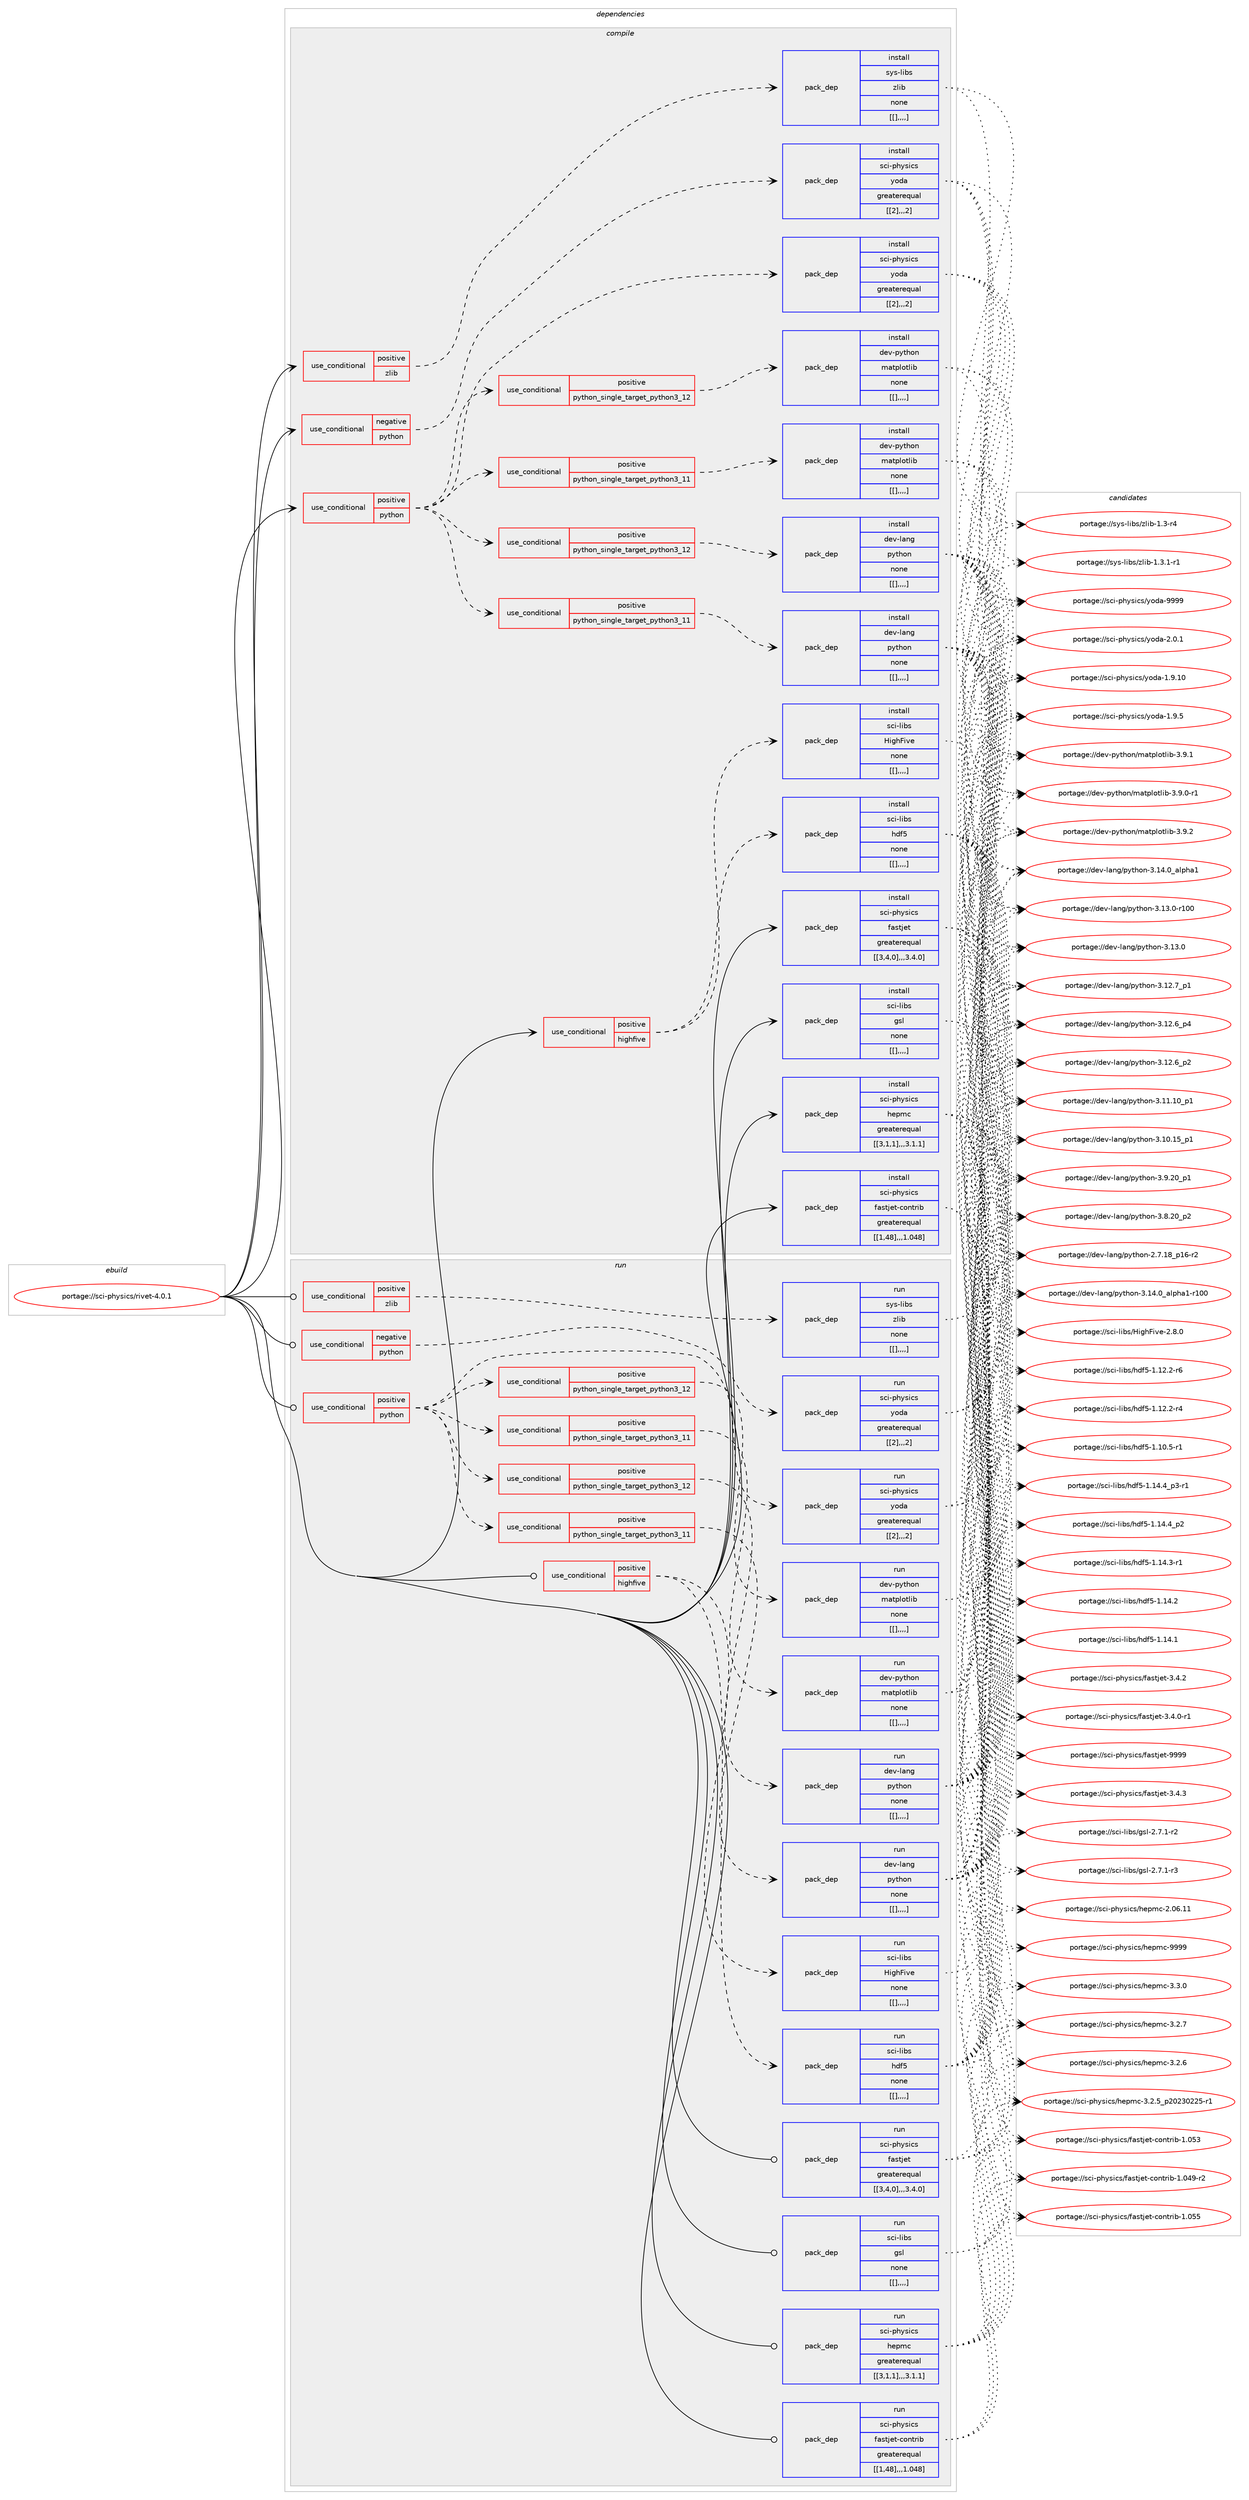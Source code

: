 digraph prolog {

# *************
# Graph options
# *************

newrank=true;
concentrate=true;
compound=true;
graph [rankdir=LR,fontname=Helvetica,fontsize=10,ranksep=1.5];#, ranksep=2.5, nodesep=0.2];
edge  [arrowhead=vee];
node  [fontname=Helvetica,fontsize=10];

# **********
# The ebuild
# **********

subgraph cluster_leftcol {
color=gray;
label=<<i>ebuild</i>>;
id [label="portage://sci-physics/rivet-4.0.1", color=red, width=4, href="../sci-physics/rivet-4.0.1.svg"];
}

# ****************
# The dependencies
# ****************

subgraph cluster_midcol {
color=gray;
label=<<i>dependencies</i>>;
subgraph cluster_compile {
fillcolor="#eeeeee";
style=filled;
label=<<i>compile</i>>;
subgraph cond115539 {
dependency433958 [label=<<TABLE BORDER="0" CELLBORDER="1" CELLSPACING="0" CELLPADDING="4"><TR><TD ROWSPAN="3" CELLPADDING="10">use_conditional</TD></TR><TR><TD>negative</TD></TR><TR><TD>python</TD></TR></TABLE>>, shape=none, color=red];
subgraph pack315248 {
dependency433977 [label=<<TABLE BORDER="0" CELLBORDER="1" CELLSPACING="0" CELLPADDING="4" WIDTH="220"><TR><TD ROWSPAN="6" CELLPADDING="30">pack_dep</TD></TR><TR><TD WIDTH="110">install</TD></TR><TR><TD>sci-physics</TD></TR><TR><TD>yoda</TD></TR><TR><TD>greaterequal</TD></TR><TR><TD>[[2],,,2]</TD></TR></TABLE>>, shape=none, color=blue];
}
dependency433958:e -> dependency433977:w [weight=20,style="dashed",arrowhead="vee"];
}
id:e -> dependency433958:w [weight=20,style="solid",arrowhead="vee"];
subgraph cond115555 {
dependency433999 [label=<<TABLE BORDER="0" CELLBORDER="1" CELLSPACING="0" CELLPADDING="4"><TR><TD ROWSPAN="3" CELLPADDING="10">use_conditional</TD></TR><TR><TD>positive</TD></TR><TR><TD>highfive</TD></TR></TABLE>>, shape=none, color=red];
subgraph pack315314 {
dependency434091 [label=<<TABLE BORDER="0" CELLBORDER="1" CELLSPACING="0" CELLPADDING="4" WIDTH="220"><TR><TD ROWSPAN="6" CELLPADDING="30">pack_dep</TD></TR><TR><TD WIDTH="110">install</TD></TR><TR><TD>sci-libs</TD></TR><TR><TD>HighFive</TD></TR><TR><TD>none</TD></TR><TR><TD>[[],,,,]</TD></TR></TABLE>>, shape=none, color=blue];
}
dependency433999:e -> dependency434091:w [weight=20,style="dashed",arrowhead="vee"];
subgraph pack315335 {
dependency434107 [label=<<TABLE BORDER="0" CELLBORDER="1" CELLSPACING="0" CELLPADDING="4" WIDTH="220"><TR><TD ROWSPAN="6" CELLPADDING="30">pack_dep</TD></TR><TR><TD WIDTH="110">install</TD></TR><TR><TD>sci-libs</TD></TR><TR><TD>hdf5</TD></TR><TR><TD>none</TD></TR><TR><TD>[[],,,,]</TD></TR></TABLE>>, shape=none, color=blue];
}
dependency433999:e -> dependency434107:w [weight=20,style="dashed",arrowhead="vee"];
}
id:e -> dependency433999:w [weight=20,style="solid",arrowhead="vee"];
subgraph cond115603 {
dependency434143 [label=<<TABLE BORDER="0" CELLBORDER="1" CELLSPACING="0" CELLPADDING="4"><TR><TD ROWSPAN="3" CELLPADDING="10">use_conditional</TD></TR><TR><TD>positive</TD></TR><TR><TD>python</TD></TR></TABLE>>, shape=none, color=red];
subgraph cond115625 {
dependency434196 [label=<<TABLE BORDER="0" CELLBORDER="1" CELLSPACING="0" CELLPADDING="4"><TR><TD ROWSPAN="3" CELLPADDING="10">use_conditional</TD></TR><TR><TD>positive</TD></TR><TR><TD>python_single_target_python3_11</TD></TR></TABLE>>, shape=none, color=red];
subgraph pack315403 {
dependency434256 [label=<<TABLE BORDER="0" CELLBORDER="1" CELLSPACING="0" CELLPADDING="4" WIDTH="220"><TR><TD ROWSPAN="6" CELLPADDING="30">pack_dep</TD></TR><TR><TD WIDTH="110">install</TD></TR><TR><TD>dev-lang</TD></TR><TR><TD>python</TD></TR><TR><TD>none</TD></TR><TR><TD>[[],,,,]</TD></TR></TABLE>>, shape=none, color=blue];
}
dependency434196:e -> dependency434256:w [weight=20,style="dashed",arrowhead="vee"];
}
dependency434143:e -> dependency434196:w [weight=20,style="dashed",arrowhead="vee"];
subgraph cond115663 {
dependency434283 [label=<<TABLE BORDER="0" CELLBORDER="1" CELLSPACING="0" CELLPADDING="4"><TR><TD ROWSPAN="3" CELLPADDING="10">use_conditional</TD></TR><TR><TD>positive</TD></TR><TR><TD>python_single_target_python3_12</TD></TR></TABLE>>, shape=none, color=red];
subgraph pack315462 {
dependency434331 [label=<<TABLE BORDER="0" CELLBORDER="1" CELLSPACING="0" CELLPADDING="4" WIDTH="220"><TR><TD ROWSPAN="6" CELLPADDING="30">pack_dep</TD></TR><TR><TD WIDTH="110">install</TD></TR><TR><TD>dev-lang</TD></TR><TR><TD>python</TD></TR><TR><TD>none</TD></TR><TR><TD>[[],,,,]</TD></TR></TABLE>>, shape=none, color=blue];
}
dependency434283:e -> dependency434331:w [weight=20,style="dashed",arrowhead="vee"];
}
dependency434143:e -> dependency434283:w [weight=20,style="dashed",arrowhead="vee"];
subgraph cond115700 {
dependency434388 [label=<<TABLE BORDER="0" CELLBORDER="1" CELLSPACING="0" CELLPADDING="4"><TR><TD ROWSPAN="3" CELLPADDING="10">use_conditional</TD></TR><TR><TD>positive</TD></TR><TR><TD>python_single_target_python3_11</TD></TR></TABLE>>, shape=none, color=red];
subgraph pack315519 {
dependency434389 [label=<<TABLE BORDER="0" CELLBORDER="1" CELLSPACING="0" CELLPADDING="4" WIDTH="220"><TR><TD ROWSPAN="6" CELLPADDING="30">pack_dep</TD></TR><TR><TD WIDTH="110">install</TD></TR><TR><TD>dev-python</TD></TR><TR><TD>matplotlib</TD></TR><TR><TD>none</TD></TR><TR><TD>[[],,,,]</TD></TR></TABLE>>, shape=none, color=blue];
}
dependency434388:e -> dependency434389:w [weight=20,style="dashed",arrowhead="vee"];
}
dependency434143:e -> dependency434388:w [weight=20,style="dashed",arrowhead="vee"];
subgraph cond115741 {
dependency434485 [label=<<TABLE BORDER="0" CELLBORDER="1" CELLSPACING="0" CELLPADDING="4"><TR><TD ROWSPAN="3" CELLPADDING="10">use_conditional</TD></TR><TR><TD>positive</TD></TR><TR><TD>python_single_target_python3_12</TD></TR></TABLE>>, shape=none, color=red];
subgraph pack315575 {
dependency434528 [label=<<TABLE BORDER="0" CELLBORDER="1" CELLSPACING="0" CELLPADDING="4" WIDTH="220"><TR><TD ROWSPAN="6" CELLPADDING="30">pack_dep</TD></TR><TR><TD WIDTH="110">install</TD></TR><TR><TD>dev-python</TD></TR><TR><TD>matplotlib</TD></TR><TR><TD>none</TD></TR><TR><TD>[[],,,,]</TD></TR></TABLE>>, shape=none, color=blue];
}
dependency434485:e -> dependency434528:w [weight=20,style="dashed",arrowhead="vee"];
}
dependency434143:e -> dependency434485:w [weight=20,style="dashed",arrowhead="vee"];
subgraph pack315603 {
dependency434553 [label=<<TABLE BORDER="0" CELLBORDER="1" CELLSPACING="0" CELLPADDING="4" WIDTH="220"><TR><TD ROWSPAN="6" CELLPADDING="30">pack_dep</TD></TR><TR><TD WIDTH="110">install</TD></TR><TR><TD>sci-physics</TD></TR><TR><TD>yoda</TD></TR><TR><TD>greaterequal</TD></TR><TR><TD>[[2],,,2]</TD></TR></TABLE>>, shape=none, color=blue];
}
dependency434143:e -> dependency434553:w [weight=20,style="dashed",arrowhead="vee"];
}
id:e -> dependency434143:w [weight=20,style="solid",arrowhead="vee"];
subgraph cond115783 {
dependency434636 [label=<<TABLE BORDER="0" CELLBORDER="1" CELLSPACING="0" CELLPADDING="4"><TR><TD ROWSPAN="3" CELLPADDING="10">use_conditional</TD></TR><TR><TD>positive</TD></TR><TR><TD>zlib</TD></TR></TABLE>>, shape=none, color=red];
subgraph pack315668 {
dependency434662 [label=<<TABLE BORDER="0" CELLBORDER="1" CELLSPACING="0" CELLPADDING="4" WIDTH="220"><TR><TD ROWSPAN="6" CELLPADDING="30">pack_dep</TD></TR><TR><TD WIDTH="110">install</TD></TR><TR><TD>sys-libs</TD></TR><TR><TD>zlib</TD></TR><TR><TD>none</TD></TR><TR><TD>[[],,,,]</TD></TR></TABLE>>, shape=none, color=blue];
}
dependency434636:e -> dependency434662:w [weight=20,style="dashed",arrowhead="vee"];
}
id:e -> dependency434636:w [weight=20,style="solid",arrowhead="vee"];
subgraph pack315699 {
dependency434813 [label=<<TABLE BORDER="0" CELLBORDER="1" CELLSPACING="0" CELLPADDING="4" WIDTH="220"><TR><TD ROWSPAN="6" CELLPADDING="30">pack_dep</TD></TR><TR><TD WIDTH="110">install</TD></TR><TR><TD>sci-libs</TD></TR><TR><TD>gsl</TD></TR><TR><TD>none</TD></TR><TR><TD>[[],,,,]</TD></TR></TABLE>>, shape=none, color=blue];
}
id:e -> dependency434813:w [weight=20,style="solid",arrowhead="vee"];
subgraph pack315780 {
dependency434839 [label=<<TABLE BORDER="0" CELLBORDER="1" CELLSPACING="0" CELLPADDING="4" WIDTH="220"><TR><TD ROWSPAN="6" CELLPADDING="30">pack_dep</TD></TR><TR><TD WIDTH="110">install</TD></TR><TR><TD>sci-physics</TD></TR><TR><TD>fastjet</TD></TR><TR><TD>greaterequal</TD></TR><TR><TD>[[3,4,0],,,3.4.0]</TD></TR></TABLE>>, shape=none, color=blue];
}
id:e -> dependency434839:w [weight=20,style="solid",arrowhead="vee"];
subgraph pack315798 {
dependency434910 [label=<<TABLE BORDER="0" CELLBORDER="1" CELLSPACING="0" CELLPADDING="4" WIDTH="220"><TR><TD ROWSPAN="6" CELLPADDING="30">pack_dep</TD></TR><TR><TD WIDTH="110">install</TD></TR><TR><TD>sci-physics</TD></TR><TR><TD>fastjet-contrib</TD></TR><TR><TD>greaterequal</TD></TR><TR><TD>[[1,48],,,1.048]</TD></TR></TABLE>>, shape=none, color=blue];
}
id:e -> dependency434910:w [weight=20,style="solid",arrowhead="vee"];
subgraph pack315838 {
dependency434915 [label=<<TABLE BORDER="0" CELLBORDER="1" CELLSPACING="0" CELLPADDING="4" WIDTH="220"><TR><TD ROWSPAN="6" CELLPADDING="30">pack_dep</TD></TR><TR><TD WIDTH="110">install</TD></TR><TR><TD>sci-physics</TD></TR><TR><TD>hepmc</TD></TR><TR><TD>greaterequal</TD></TR><TR><TD>[[3,1,1],,,3.1.1]</TD></TR></TABLE>>, shape=none, color=blue];
}
id:e -> dependency434915:w [weight=20,style="solid",arrowhead="vee"];
}
subgraph cluster_compileandrun {
fillcolor="#eeeeee";
style=filled;
label=<<i>compile and run</i>>;
}
subgraph cluster_run {
fillcolor="#eeeeee";
style=filled;
label=<<i>run</i>>;
subgraph cond115920 {
dependency434921 [label=<<TABLE BORDER="0" CELLBORDER="1" CELLSPACING="0" CELLPADDING="4"><TR><TD ROWSPAN="3" CELLPADDING="10">use_conditional</TD></TR><TR><TD>negative</TD></TR><TR><TD>python</TD></TR></TABLE>>, shape=none, color=red];
subgraph pack315843 {
dependency434949 [label=<<TABLE BORDER="0" CELLBORDER="1" CELLSPACING="0" CELLPADDING="4" WIDTH="220"><TR><TD ROWSPAN="6" CELLPADDING="30">pack_dep</TD></TR><TR><TD WIDTH="110">run</TD></TR><TR><TD>sci-physics</TD></TR><TR><TD>yoda</TD></TR><TR><TD>greaterequal</TD></TR><TR><TD>[[2],,,2]</TD></TR></TABLE>>, shape=none, color=blue];
}
dependency434921:e -> dependency434949:w [weight=20,style="dashed",arrowhead="vee"];
}
id:e -> dependency434921:w [weight=20,style="solid",arrowhead="odot"];
subgraph cond115959 {
dependency435061 [label=<<TABLE BORDER="0" CELLBORDER="1" CELLSPACING="0" CELLPADDING="4"><TR><TD ROWSPAN="3" CELLPADDING="10">use_conditional</TD></TR><TR><TD>positive</TD></TR><TR><TD>highfive</TD></TR></TABLE>>, shape=none, color=red];
subgraph pack315945 {
dependency435108 [label=<<TABLE BORDER="0" CELLBORDER="1" CELLSPACING="0" CELLPADDING="4" WIDTH="220"><TR><TD ROWSPAN="6" CELLPADDING="30">pack_dep</TD></TR><TR><TD WIDTH="110">run</TD></TR><TR><TD>sci-libs</TD></TR><TR><TD>HighFive</TD></TR><TR><TD>none</TD></TR><TR><TD>[[],,,,]</TD></TR></TABLE>>, shape=none, color=blue];
}
dependency435061:e -> dependency435108:w [weight=20,style="dashed",arrowhead="vee"];
subgraph pack315975 {
dependency435161 [label=<<TABLE BORDER="0" CELLBORDER="1" CELLSPACING="0" CELLPADDING="4" WIDTH="220"><TR><TD ROWSPAN="6" CELLPADDING="30">pack_dep</TD></TR><TR><TD WIDTH="110">run</TD></TR><TR><TD>sci-libs</TD></TR><TR><TD>hdf5</TD></TR><TR><TD>none</TD></TR><TR><TD>[[],,,,]</TD></TR></TABLE>>, shape=none, color=blue];
}
dependency435061:e -> dependency435161:w [weight=20,style="dashed",arrowhead="vee"];
}
id:e -> dependency435061:w [weight=20,style="solid",arrowhead="odot"];
subgraph cond116019 {
dependency435235 [label=<<TABLE BORDER="0" CELLBORDER="1" CELLSPACING="0" CELLPADDING="4"><TR><TD ROWSPAN="3" CELLPADDING="10">use_conditional</TD></TR><TR><TD>positive</TD></TR><TR><TD>python</TD></TR></TABLE>>, shape=none, color=red];
subgraph cond116042 {
dependency435283 [label=<<TABLE BORDER="0" CELLBORDER="1" CELLSPACING="0" CELLPADDING="4"><TR><TD ROWSPAN="3" CELLPADDING="10">use_conditional</TD></TR><TR><TD>positive</TD></TR><TR><TD>python_single_target_python3_11</TD></TR></TABLE>>, shape=none, color=red];
subgraph pack316069 {
dependency435284 [label=<<TABLE BORDER="0" CELLBORDER="1" CELLSPACING="0" CELLPADDING="4" WIDTH="220"><TR><TD ROWSPAN="6" CELLPADDING="30">pack_dep</TD></TR><TR><TD WIDTH="110">run</TD></TR><TR><TD>dev-lang</TD></TR><TR><TD>python</TD></TR><TR><TD>none</TD></TR><TR><TD>[[],,,,]</TD></TR></TABLE>>, shape=none, color=blue];
}
dependency435283:e -> dependency435284:w [weight=20,style="dashed",arrowhead="vee"];
}
dependency435235:e -> dependency435283:w [weight=20,style="dashed",arrowhead="vee"];
subgraph cond116067 {
dependency435337 [label=<<TABLE BORDER="0" CELLBORDER="1" CELLSPACING="0" CELLPADDING="4"><TR><TD ROWSPAN="3" CELLPADDING="10">use_conditional</TD></TR><TR><TD>positive</TD></TR><TR><TD>python_single_target_python3_12</TD></TR></TABLE>>, shape=none, color=red];
subgraph pack316104 {
dependency435340 [label=<<TABLE BORDER="0" CELLBORDER="1" CELLSPACING="0" CELLPADDING="4" WIDTH="220"><TR><TD ROWSPAN="6" CELLPADDING="30">pack_dep</TD></TR><TR><TD WIDTH="110">run</TD></TR><TR><TD>dev-lang</TD></TR><TR><TD>python</TD></TR><TR><TD>none</TD></TR><TR><TD>[[],,,,]</TD></TR></TABLE>>, shape=none, color=blue];
}
dependency435337:e -> dependency435340:w [weight=20,style="dashed",arrowhead="vee"];
}
dependency435235:e -> dependency435337:w [weight=20,style="dashed",arrowhead="vee"];
subgraph cond116082 {
dependency435350 [label=<<TABLE BORDER="0" CELLBORDER="1" CELLSPACING="0" CELLPADDING="4"><TR><TD ROWSPAN="3" CELLPADDING="10">use_conditional</TD></TR><TR><TD>positive</TD></TR><TR><TD>python_single_target_python3_11</TD></TR></TABLE>>, shape=none, color=red];
subgraph pack316109 {
dependency435353 [label=<<TABLE BORDER="0" CELLBORDER="1" CELLSPACING="0" CELLPADDING="4" WIDTH="220"><TR><TD ROWSPAN="6" CELLPADDING="30">pack_dep</TD></TR><TR><TD WIDTH="110">run</TD></TR><TR><TD>dev-python</TD></TR><TR><TD>matplotlib</TD></TR><TR><TD>none</TD></TR><TR><TD>[[],,,,]</TD></TR></TABLE>>, shape=none, color=blue];
}
dependency435350:e -> dependency435353:w [weight=20,style="dashed",arrowhead="vee"];
}
dependency435235:e -> dependency435350:w [weight=20,style="dashed",arrowhead="vee"];
subgraph cond116101 {
dependency435426 [label=<<TABLE BORDER="0" CELLBORDER="1" CELLSPACING="0" CELLPADDING="4"><TR><TD ROWSPAN="3" CELLPADDING="10">use_conditional</TD></TR><TR><TD>positive</TD></TR><TR><TD>python_single_target_python3_12</TD></TR></TABLE>>, shape=none, color=red];
subgraph pack316159 {
dependency435428 [label=<<TABLE BORDER="0" CELLBORDER="1" CELLSPACING="0" CELLPADDING="4" WIDTH="220"><TR><TD ROWSPAN="6" CELLPADDING="30">pack_dep</TD></TR><TR><TD WIDTH="110">run</TD></TR><TR><TD>dev-python</TD></TR><TR><TD>matplotlib</TD></TR><TR><TD>none</TD></TR><TR><TD>[[],,,,]</TD></TR></TABLE>>, shape=none, color=blue];
}
dependency435426:e -> dependency435428:w [weight=20,style="dashed",arrowhead="vee"];
}
dependency435235:e -> dependency435426:w [weight=20,style="dashed",arrowhead="vee"];
subgraph pack316178 {
dependency435474 [label=<<TABLE BORDER="0" CELLBORDER="1" CELLSPACING="0" CELLPADDING="4" WIDTH="220"><TR><TD ROWSPAN="6" CELLPADDING="30">pack_dep</TD></TR><TR><TD WIDTH="110">run</TD></TR><TR><TD>sci-physics</TD></TR><TR><TD>yoda</TD></TR><TR><TD>greaterequal</TD></TR><TR><TD>[[2],,,2]</TD></TR></TABLE>>, shape=none, color=blue];
}
dependency435235:e -> dependency435474:w [weight=20,style="dashed",arrowhead="vee"];
}
id:e -> dependency435235:w [weight=20,style="solid",arrowhead="odot"];
subgraph cond116133 {
dependency435560 [label=<<TABLE BORDER="0" CELLBORDER="1" CELLSPACING="0" CELLPADDING="4"><TR><TD ROWSPAN="3" CELLPADDING="10">use_conditional</TD></TR><TR><TD>positive</TD></TR><TR><TD>zlib</TD></TR></TABLE>>, shape=none, color=red];
subgraph pack316257 {
dependency435603 [label=<<TABLE BORDER="0" CELLBORDER="1" CELLSPACING="0" CELLPADDING="4" WIDTH="220"><TR><TD ROWSPAN="6" CELLPADDING="30">pack_dep</TD></TR><TR><TD WIDTH="110">run</TD></TR><TR><TD>sys-libs</TD></TR><TR><TD>zlib</TD></TR><TR><TD>none</TD></TR><TR><TD>[[],,,,]</TD></TR></TABLE>>, shape=none, color=blue];
}
dependency435560:e -> dependency435603:w [weight=20,style="dashed",arrowhead="vee"];
}
id:e -> dependency435560:w [weight=20,style="solid",arrowhead="odot"];
subgraph pack316276 {
dependency435630 [label=<<TABLE BORDER="0" CELLBORDER="1" CELLSPACING="0" CELLPADDING="4" WIDTH="220"><TR><TD ROWSPAN="6" CELLPADDING="30">pack_dep</TD></TR><TR><TD WIDTH="110">run</TD></TR><TR><TD>sci-libs</TD></TR><TR><TD>gsl</TD></TR><TR><TD>none</TD></TR><TR><TD>[[],,,,]</TD></TR></TABLE>>, shape=none, color=blue];
}
id:e -> dependency435630:w [weight=20,style="solid",arrowhead="odot"];
subgraph pack316307 {
dependency435662 [label=<<TABLE BORDER="0" CELLBORDER="1" CELLSPACING="0" CELLPADDING="4" WIDTH="220"><TR><TD ROWSPAN="6" CELLPADDING="30">pack_dep</TD></TR><TR><TD WIDTH="110">run</TD></TR><TR><TD>sci-physics</TD></TR><TR><TD>fastjet</TD></TR><TR><TD>greaterequal</TD></TR><TR><TD>[[3,4,0],,,3.4.0]</TD></TR></TABLE>>, shape=none, color=blue];
}
id:e -> dependency435662:w [weight=20,style="solid",arrowhead="odot"];
subgraph pack316325 {
dependency435684 [label=<<TABLE BORDER="0" CELLBORDER="1" CELLSPACING="0" CELLPADDING="4" WIDTH="220"><TR><TD ROWSPAN="6" CELLPADDING="30">pack_dep</TD></TR><TR><TD WIDTH="110">run</TD></TR><TR><TD>sci-physics</TD></TR><TR><TD>fastjet-contrib</TD></TR><TR><TD>greaterequal</TD></TR><TR><TD>[[1,48],,,1.048]</TD></TR></TABLE>>, shape=none, color=blue];
}
id:e -> dependency435684:w [weight=20,style="solid",arrowhead="odot"];
subgraph pack316329 {
dependency435724 [label=<<TABLE BORDER="0" CELLBORDER="1" CELLSPACING="0" CELLPADDING="4" WIDTH="220"><TR><TD ROWSPAN="6" CELLPADDING="30">pack_dep</TD></TR><TR><TD WIDTH="110">run</TD></TR><TR><TD>sci-physics</TD></TR><TR><TD>hepmc</TD></TR><TR><TD>greaterequal</TD></TR><TR><TD>[[3,1,1],,,3.1.1]</TD></TR></TABLE>>, shape=none, color=blue];
}
id:e -> dependency435724:w [weight=20,style="solid",arrowhead="odot"];
}
}

# **************
# The candidates
# **************

subgraph cluster_choices {
rank=same;
color=gray;
label=<<i>candidates</i>>;

subgraph choice315144 {
color=black;
nodesep=1;
choice11599105451121041211151059911547121111100974557575757 [label="portage://sci-physics/yoda-9999", color=red, width=4,href="../sci-physics/yoda-9999.svg"];
choice1159910545112104121115105991154712111110097455046484649 [label="portage://sci-physics/yoda-2.0.1", color=red, width=4,href="../sci-physics/yoda-2.0.1.svg"];
choice115991054511210412111510599115471211111009745494657464948 [label="portage://sci-physics/yoda-1.9.10", color=red, width=4,href="../sci-physics/yoda-1.9.10.svg"];
choice1159910545112104121115105991154712111110097454946574653 [label="portage://sci-physics/yoda-1.9.5", color=red, width=4,href="../sci-physics/yoda-1.9.5.svg"];
dependency433977:e -> choice11599105451121041211151059911547121111100974557575757:w [style=dotted,weight="100"];
dependency433977:e -> choice1159910545112104121115105991154712111110097455046484649:w [style=dotted,weight="100"];
dependency433977:e -> choice115991054511210412111510599115471211111009745494657464948:w [style=dotted,weight="100"];
dependency433977:e -> choice1159910545112104121115105991154712111110097454946574653:w [style=dotted,weight="100"];
}
subgraph choice315147 {
color=black;
nodesep=1;
choice115991054510810598115477210510310470105118101455046564648 [label="portage://sci-libs/HighFive-2.8.0", color=red, width=4,href="../sci-libs/HighFive-2.8.0.svg"];
dependency434091:e -> choice115991054510810598115477210510310470105118101455046564648:w [style=dotted,weight="100"];
}
subgraph choice315182 {
color=black;
nodesep=1;
choice11599105451081059811547104100102534549464952465295112514511449 [label="portage://sci-libs/hdf5-1.14.4_p3-r1", color=red, width=4,href="../sci-libs/hdf5-1.14.4_p3-r1.svg"];
choice1159910545108105981154710410010253454946495246529511250 [label="portage://sci-libs/hdf5-1.14.4_p2", color=red, width=4,href="../sci-libs/hdf5-1.14.4_p2.svg"];
choice1159910545108105981154710410010253454946495246514511449 [label="portage://sci-libs/hdf5-1.14.3-r1", color=red, width=4,href="../sci-libs/hdf5-1.14.3-r1.svg"];
choice115991054510810598115471041001025345494649524650 [label="portage://sci-libs/hdf5-1.14.2", color=red, width=4,href="../sci-libs/hdf5-1.14.2.svg"];
choice115991054510810598115471041001025345494649524649 [label="portage://sci-libs/hdf5-1.14.1", color=red, width=4,href="../sci-libs/hdf5-1.14.1.svg"];
choice1159910545108105981154710410010253454946495046504511454 [label="portage://sci-libs/hdf5-1.12.2-r6", color=red, width=4,href="../sci-libs/hdf5-1.12.2-r6.svg"];
choice1159910545108105981154710410010253454946495046504511452 [label="portage://sci-libs/hdf5-1.12.2-r4", color=red, width=4,href="../sci-libs/hdf5-1.12.2-r4.svg"];
choice1159910545108105981154710410010253454946494846534511449 [label="portage://sci-libs/hdf5-1.10.5-r1", color=red, width=4,href="../sci-libs/hdf5-1.10.5-r1.svg"];
dependency434107:e -> choice11599105451081059811547104100102534549464952465295112514511449:w [style=dotted,weight="100"];
dependency434107:e -> choice1159910545108105981154710410010253454946495246529511250:w [style=dotted,weight="100"];
dependency434107:e -> choice1159910545108105981154710410010253454946495246514511449:w [style=dotted,weight="100"];
dependency434107:e -> choice115991054510810598115471041001025345494649524650:w [style=dotted,weight="100"];
dependency434107:e -> choice115991054510810598115471041001025345494649524649:w [style=dotted,weight="100"];
dependency434107:e -> choice1159910545108105981154710410010253454946495046504511454:w [style=dotted,weight="100"];
dependency434107:e -> choice1159910545108105981154710410010253454946495046504511452:w [style=dotted,weight="100"];
dependency434107:e -> choice1159910545108105981154710410010253454946494846534511449:w [style=dotted,weight="100"];
}
subgraph choice315197 {
color=black;
nodesep=1;
choice100101118451089711010347112121116104111110455146495246489597108112104974945114494848 [label="portage://dev-lang/python-3.14.0_alpha1-r100", color=red, width=4,href="../dev-lang/python-3.14.0_alpha1-r100.svg"];
choice1001011184510897110103471121211161041111104551464952464895971081121049749 [label="portage://dev-lang/python-3.14.0_alpha1", color=red, width=4,href="../dev-lang/python-3.14.0_alpha1.svg"];
choice1001011184510897110103471121211161041111104551464951464845114494848 [label="portage://dev-lang/python-3.13.0-r100", color=red, width=4,href="../dev-lang/python-3.13.0-r100.svg"];
choice10010111845108971101034711212111610411111045514649514648 [label="portage://dev-lang/python-3.13.0", color=red, width=4,href="../dev-lang/python-3.13.0.svg"];
choice100101118451089711010347112121116104111110455146495046559511249 [label="portage://dev-lang/python-3.12.7_p1", color=red, width=4,href="../dev-lang/python-3.12.7_p1.svg"];
choice100101118451089711010347112121116104111110455146495046549511252 [label="portage://dev-lang/python-3.12.6_p4", color=red, width=4,href="../dev-lang/python-3.12.6_p4.svg"];
choice100101118451089711010347112121116104111110455146495046549511250 [label="portage://dev-lang/python-3.12.6_p2", color=red, width=4,href="../dev-lang/python-3.12.6_p2.svg"];
choice10010111845108971101034711212111610411111045514649494649489511249 [label="portage://dev-lang/python-3.11.10_p1", color=red, width=4,href="../dev-lang/python-3.11.10_p1.svg"];
choice10010111845108971101034711212111610411111045514649484649539511249 [label="portage://dev-lang/python-3.10.15_p1", color=red, width=4,href="../dev-lang/python-3.10.15_p1.svg"];
choice100101118451089711010347112121116104111110455146574650489511249 [label="portage://dev-lang/python-3.9.20_p1", color=red, width=4,href="../dev-lang/python-3.9.20_p1.svg"];
choice100101118451089711010347112121116104111110455146564650489511250 [label="portage://dev-lang/python-3.8.20_p2", color=red, width=4,href="../dev-lang/python-3.8.20_p2.svg"];
choice100101118451089711010347112121116104111110455046554649569511249544511450 [label="portage://dev-lang/python-2.7.18_p16-r2", color=red, width=4,href="../dev-lang/python-2.7.18_p16-r2.svg"];
dependency434256:e -> choice100101118451089711010347112121116104111110455146495246489597108112104974945114494848:w [style=dotted,weight="100"];
dependency434256:e -> choice1001011184510897110103471121211161041111104551464952464895971081121049749:w [style=dotted,weight="100"];
dependency434256:e -> choice1001011184510897110103471121211161041111104551464951464845114494848:w [style=dotted,weight="100"];
dependency434256:e -> choice10010111845108971101034711212111610411111045514649514648:w [style=dotted,weight="100"];
dependency434256:e -> choice100101118451089711010347112121116104111110455146495046559511249:w [style=dotted,weight="100"];
dependency434256:e -> choice100101118451089711010347112121116104111110455146495046549511252:w [style=dotted,weight="100"];
dependency434256:e -> choice100101118451089711010347112121116104111110455146495046549511250:w [style=dotted,weight="100"];
dependency434256:e -> choice10010111845108971101034711212111610411111045514649494649489511249:w [style=dotted,weight="100"];
dependency434256:e -> choice10010111845108971101034711212111610411111045514649484649539511249:w [style=dotted,weight="100"];
dependency434256:e -> choice100101118451089711010347112121116104111110455146574650489511249:w [style=dotted,weight="100"];
dependency434256:e -> choice100101118451089711010347112121116104111110455146564650489511250:w [style=dotted,weight="100"];
dependency434256:e -> choice100101118451089711010347112121116104111110455046554649569511249544511450:w [style=dotted,weight="100"];
}
subgraph choice315216 {
color=black;
nodesep=1;
choice100101118451089711010347112121116104111110455146495246489597108112104974945114494848 [label="portage://dev-lang/python-3.14.0_alpha1-r100", color=red, width=4,href="../dev-lang/python-3.14.0_alpha1-r100.svg"];
choice1001011184510897110103471121211161041111104551464952464895971081121049749 [label="portage://dev-lang/python-3.14.0_alpha1", color=red, width=4,href="../dev-lang/python-3.14.0_alpha1.svg"];
choice1001011184510897110103471121211161041111104551464951464845114494848 [label="portage://dev-lang/python-3.13.0-r100", color=red, width=4,href="../dev-lang/python-3.13.0-r100.svg"];
choice10010111845108971101034711212111610411111045514649514648 [label="portage://dev-lang/python-3.13.0", color=red, width=4,href="../dev-lang/python-3.13.0.svg"];
choice100101118451089711010347112121116104111110455146495046559511249 [label="portage://dev-lang/python-3.12.7_p1", color=red, width=4,href="../dev-lang/python-3.12.7_p1.svg"];
choice100101118451089711010347112121116104111110455146495046549511252 [label="portage://dev-lang/python-3.12.6_p4", color=red, width=4,href="../dev-lang/python-3.12.6_p4.svg"];
choice100101118451089711010347112121116104111110455146495046549511250 [label="portage://dev-lang/python-3.12.6_p2", color=red, width=4,href="../dev-lang/python-3.12.6_p2.svg"];
choice10010111845108971101034711212111610411111045514649494649489511249 [label="portage://dev-lang/python-3.11.10_p1", color=red, width=4,href="../dev-lang/python-3.11.10_p1.svg"];
choice10010111845108971101034711212111610411111045514649484649539511249 [label="portage://dev-lang/python-3.10.15_p1", color=red, width=4,href="../dev-lang/python-3.10.15_p1.svg"];
choice100101118451089711010347112121116104111110455146574650489511249 [label="portage://dev-lang/python-3.9.20_p1", color=red, width=4,href="../dev-lang/python-3.9.20_p1.svg"];
choice100101118451089711010347112121116104111110455146564650489511250 [label="portage://dev-lang/python-3.8.20_p2", color=red, width=4,href="../dev-lang/python-3.8.20_p2.svg"];
choice100101118451089711010347112121116104111110455046554649569511249544511450 [label="portage://dev-lang/python-2.7.18_p16-r2", color=red, width=4,href="../dev-lang/python-2.7.18_p16-r2.svg"];
dependency434331:e -> choice100101118451089711010347112121116104111110455146495246489597108112104974945114494848:w [style=dotted,weight="100"];
dependency434331:e -> choice1001011184510897110103471121211161041111104551464952464895971081121049749:w [style=dotted,weight="100"];
dependency434331:e -> choice1001011184510897110103471121211161041111104551464951464845114494848:w [style=dotted,weight="100"];
dependency434331:e -> choice10010111845108971101034711212111610411111045514649514648:w [style=dotted,weight="100"];
dependency434331:e -> choice100101118451089711010347112121116104111110455146495046559511249:w [style=dotted,weight="100"];
dependency434331:e -> choice100101118451089711010347112121116104111110455146495046549511252:w [style=dotted,weight="100"];
dependency434331:e -> choice100101118451089711010347112121116104111110455146495046549511250:w [style=dotted,weight="100"];
dependency434331:e -> choice10010111845108971101034711212111610411111045514649494649489511249:w [style=dotted,weight="100"];
dependency434331:e -> choice10010111845108971101034711212111610411111045514649484649539511249:w [style=dotted,weight="100"];
dependency434331:e -> choice100101118451089711010347112121116104111110455146574650489511249:w [style=dotted,weight="100"];
dependency434331:e -> choice100101118451089711010347112121116104111110455146564650489511250:w [style=dotted,weight="100"];
dependency434331:e -> choice100101118451089711010347112121116104111110455046554649569511249544511450:w [style=dotted,weight="100"];
}
subgraph choice315229 {
color=black;
nodesep=1;
choice10010111845112121116104111110471099711611210811111610810598455146574650 [label="portage://dev-python/matplotlib-3.9.2", color=red, width=4,href="../dev-python/matplotlib-3.9.2.svg"];
choice10010111845112121116104111110471099711611210811111610810598455146574649 [label="portage://dev-python/matplotlib-3.9.1", color=red, width=4,href="../dev-python/matplotlib-3.9.1.svg"];
choice100101118451121211161041111104710997116112108111116108105984551465746484511449 [label="portage://dev-python/matplotlib-3.9.0-r1", color=red, width=4,href="../dev-python/matplotlib-3.9.0-r1.svg"];
dependency434389:e -> choice10010111845112121116104111110471099711611210811111610810598455146574650:w [style=dotted,weight="100"];
dependency434389:e -> choice10010111845112121116104111110471099711611210811111610810598455146574649:w [style=dotted,weight="100"];
dependency434389:e -> choice100101118451121211161041111104710997116112108111116108105984551465746484511449:w [style=dotted,weight="100"];
}
subgraph choice315249 {
color=black;
nodesep=1;
choice10010111845112121116104111110471099711611210811111610810598455146574650 [label="portage://dev-python/matplotlib-3.9.2", color=red, width=4,href="../dev-python/matplotlib-3.9.2.svg"];
choice10010111845112121116104111110471099711611210811111610810598455146574649 [label="portage://dev-python/matplotlib-3.9.1", color=red, width=4,href="../dev-python/matplotlib-3.9.1.svg"];
choice100101118451121211161041111104710997116112108111116108105984551465746484511449 [label="portage://dev-python/matplotlib-3.9.0-r1", color=red, width=4,href="../dev-python/matplotlib-3.9.0-r1.svg"];
dependency434528:e -> choice10010111845112121116104111110471099711611210811111610810598455146574650:w [style=dotted,weight="100"];
dependency434528:e -> choice10010111845112121116104111110471099711611210811111610810598455146574649:w [style=dotted,weight="100"];
dependency434528:e -> choice100101118451121211161041111104710997116112108111116108105984551465746484511449:w [style=dotted,weight="100"];
}
subgraph choice315271 {
color=black;
nodesep=1;
choice11599105451121041211151059911547121111100974557575757 [label="portage://sci-physics/yoda-9999", color=red, width=4,href="../sci-physics/yoda-9999.svg"];
choice1159910545112104121115105991154712111110097455046484649 [label="portage://sci-physics/yoda-2.0.1", color=red, width=4,href="../sci-physics/yoda-2.0.1.svg"];
choice115991054511210412111510599115471211111009745494657464948 [label="portage://sci-physics/yoda-1.9.10", color=red, width=4,href="../sci-physics/yoda-1.9.10.svg"];
choice1159910545112104121115105991154712111110097454946574653 [label="portage://sci-physics/yoda-1.9.5", color=red, width=4,href="../sci-physics/yoda-1.9.5.svg"];
dependency434553:e -> choice11599105451121041211151059911547121111100974557575757:w [style=dotted,weight="100"];
dependency434553:e -> choice1159910545112104121115105991154712111110097455046484649:w [style=dotted,weight="100"];
dependency434553:e -> choice115991054511210412111510599115471211111009745494657464948:w [style=dotted,weight="100"];
dependency434553:e -> choice1159910545112104121115105991154712111110097454946574653:w [style=dotted,weight="100"];
}
subgraph choice315306 {
color=black;
nodesep=1;
choice115121115451081059811547122108105984549465146494511449 [label="portage://sys-libs/zlib-1.3.1-r1", color=red, width=4,href="../sys-libs/zlib-1.3.1-r1.svg"];
choice11512111545108105981154712210810598454946514511452 [label="portage://sys-libs/zlib-1.3-r4", color=red, width=4,href="../sys-libs/zlib-1.3-r4.svg"];
dependency434662:e -> choice115121115451081059811547122108105984549465146494511449:w [style=dotted,weight="100"];
dependency434662:e -> choice11512111545108105981154712210810598454946514511452:w [style=dotted,weight="100"];
}
subgraph choice315310 {
color=black;
nodesep=1;
choice115991054510810598115471031151084550465546494511451 [label="portage://sci-libs/gsl-2.7.1-r3", color=red, width=4,href="../sci-libs/gsl-2.7.1-r3.svg"];
choice115991054510810598115471031151084550465546494511450 [label="portage://sci-libs/gsl-2.7.1-r2", color=red, width=4,href="../sci-libs/gsl-2.7.1-r2.svg"];
dependency434813:e -> choice115991054510810598115471031151084550465546494511451:w [style=dotted,weight="100"];
dependency434813:e -> choice115991054510810598115471031151084550465546494511450:w [style=dotted,weight="100"];
}
subgraph choice315328 {
color=black;
nodesep=1;
choice11599105451121041211151059911547102971151161061011164557575757 [label="portage://sci-physics/fastjet-9999", color=red, width=4,href="../sci-physics/fastjet-9999.svg"];
choice1159910545112104121115105991154710297115116106101116455146524651 [label="portage://sci-physics/fastjet-3.4.3", color=red, width=4,href="../sci-physics/fastjet-3.4.3.svg"];
choice1159910545112104121115105991154710297115116106101116455146524650 [label="portage://sci-physics/fastjet-3.4.2", color=red, width=4,href="../sci-physics/fastjet-3.4.2.svg"];
choice11599105451121041211151059911547102971151161061011164551465246484511449 [label="portage://sci-physics/fastjet-3.4.0-r1", color=red, width=4,href="../sci-physics/fastjet-3.4.0-r1.svg"];
dependency434839:e -> choice11599105451121041211151059911547102971151161061011164557575757:w [style=dotted,weight="100"];
dependency434839:e -> choice1159910545112104121115105991154710297115116106101116455146524651:w [style=dotted,weight="100"];
dependency434839:e -> choice1159910545112104121115105991154710297115116106101116455146524650:w [style=dotted,weight="100"];
dependency434839:e -> choice11599105451121041211151059911547102971151161061011164551465246484511449:w [style=dotted,weight="100"];
}
subgraph choice315362 {
color=black;
nodesep=1;
choice1159910545112104121115105991154710297115116106101116459911111011611410598454946485353 [label="portage://sci-physics/fastjet-contrib-1.055", color=red, width=4,href="../sci-physics/fastjet-contrib-1.055.svg"];
choice1159910545112104121115105991154710297115116106101116459911111011611410598454946485351 [label="portage://sci-physics/fastjet-contrib-1.053", color=red, width=4,href="../sci-physics/fastjet-contrib-1.053.svg"];
choice11599105451121041211151059911547102971151161061011164599111110116114105984549464852574511450 [label="portage://sci-physics/fastjet-contrib-1.049-r2", color=red, width=4,href="../sci-physics/fastjet-contrib-1.049-r2.svg"];
dependency434910:e -> choice1159910545112104121115105991154710297115116106101116459911111011611410598454946485353:w [style=dotted,weight="100"];
dependency434910:e -> choice1159910545112104121115105991154710297115116106101116459911111011611410598454946485351:w [style=dotted,weight="100"];
dependency434910:e -> choice11599105451121041211151059911547102971151161061011164599111110116114105984549464852574511450:w [style=dotted,weight="100"];
}
subgraph choice315375 {
color=black;
nodesep=1;
choice11599105451121041211151059911547104101112109994557575757 [label="portage://sci-physics/hepmc-9999", color=red, width=4,href="../sci-physics/hepmc-9999.svg"];
choice1159910545112104121115105991154710410111210999455146514648 [label="portage://sci-physics/hepmc-3.3.0", color=red, width=4,href="../sci-physics/hepmc-3.3.0.svg"];
choice1159910545112104121115105991154710410111210999455146504655 [label="portage://sci-physics/hepmc-3.2.7", color=red, width=4,href="../sci-physics/hepmc-3.2.7.svg"];
choice1159910545112104121115105991154710410111210999455146504654 [label="portage://sci-physics/hepmc-3.2.6", color=red, width=4,href="../sci-physics/hepmc-3.2.6.svg"];
choice11599105451121041211151059911547104101112109994551465046539511250485051485050534511449 [label="portage://sci-physics/hepmc-3.2.5_p20230225-r1", color=red, width=4,href="../sci-physics/hepmc-3.2.5_p20230225-r1.svg"];
choice11599105451121041211151059911547104101112109994550464854464949 [label="portage://sci-physics/hepmc-2.06.11", color=red, width=4,href="../sci-physics/hepmc-2.06.11.svg"];
dependency434915:e -> choice11599105451121041211151059911547104101112109994557575757:w [style=dotted,weight="100"];
dependency434915:e -> choice1159910545112104121115105991154710410111210999455146514648:w [style=dotted,weight="100"];
dependency434915:e -> choice1159910545112104121115105991154710410111210999455146504655:w [style=dotted,weight="100"];
dependency434915:e -> choice1159910545112104121115105991154710410111210999455146504654:w [style=dotted,weight="100"];
dependency434915:e -> choice11599105451121041211151059911547104101112109994551465046539511250485051485050534511449:w [style=dotted,weight="100"];
dependency434915:e -> choice11599105451121041211151059911547104101112109994550464854464949:w [style=dotted,weight="100"];
}
subgraph choice315406 {
color=black;
nodesep=1;
choice11599105451121041211151059911547121111100974557575757 [label="portage://sci-physics/yoda-9999", color=red, width=4,href="../sci-physics/yoda-9999.svg"];
choice1159910545112104121115105991154712111110097455046484649 [label="portage://sci-physics/yoda-2.0.1", color=red, width=4,href="../sci-physics/yoda-2.0.1.svg"];
choice115991054511210412111510599115471211111009745494657464948 [label="portage://sci-physics/yoda-1.9.10", color=red, width=4,href="../sci-physics/yoda-1.9.10.svg"];
choice1159910545112104121115105991154712111110097454946574653 [label="portage://sci-physics/yoda-1.9.5", color=red, width=4,href="../sci-physics/yoda-1.9.5.svg"];
dependency434949:e -> choice11599105451121041211151059911547121111100974557575757:w [style=dotted,weight="100"];
dependency434949:e -> choice1159910545112104121115105991154712111110097455046484649:w [style=dotted,weight="100"];
dependency434949:e -> choice115991054511210412111510599115471211111009745494657464948:w [style=dotted,weight="100"];
dependency434949:e -> choice1159910545112104121115105991154712111110097454946574653:w [style=dotted,weight="100"];
}
subgraph choice315424 {
color=black;
nodesep=1;
choice115991054510810598115477210510310470105118101455046564648 [label="portage://sci-libs/HighFive-2.8.0", color=red, width=4,href="../sci-libs/HighFive-2.8.0.svg"];
dependency435108:e -> choice115991054510810598115477210510310470105118101455046564648:w [style=dotted,weight="100"];
}
subgraph choice315426 {
color=black;
nodesep=1;
choice11599105451081059811547104100102534549464952465295112514511449 [label="portage://sci-libs/hdf5-1.14.4_p3-r1", color=red, width=4,href="../sci-libs/hdf5-1.14.4_p3-r1.svg"];
choice1159910545108105981154710410010253454946495246529511250 [label="portage://sci-libs/hdf5-1.14.4_p2", color=red, width=4,href="../sci-libs/hdf5-1.14.4_p2.svg"];
choice1159910545108105981154710410010253454946495246514511449 [label="portage://sci-libs/hdf5-1.14.3-r1", color=red, width=4,href="../sci-libs/hdf5-1.14.3-r1.svg"];
choice115991054510810598115471041001025345494649524650 [label="portage://sci-libs/hdf5-1.14.2", color=red, width=4,href="../sci-libs/hdf5-1.14.2.svg"];
choice115991054510810598115471041001025345494649524649 [label="portage://sci-libs/hdf5-1.14.1", color=red, width=4,href="../sci-libs/hdf5-1.14.1.svg"];
choice1159910545108105981154710410010253454946495046504511454 [label="portage://sci-libs/hdf5-1.12.2-r6", color=red, width=4,href="../sci-libs/hdf5-1.12.2-r6.svg"];
choice1159910545108105981154710410010253454946495046504511452 [label="portage://sci-libs/hdf5-1.12.2-r4", color=red, width=4,href="../sci-libs/hdf5-1.12.2-r4.svg"];
choice1159910545108105981154710410010253454946494846534511449 [label="portage://sci-libs/hdf5-1.10.5-r1", color=red, width=4,href="../sci-libs/hdf5-1.10.5-r1.svg"];
dependency435161:e -> choice11599105451081059811547104100102534549464952465295112514511449:w [style=dotted,weight="100"];
dependency435161:e -> choice1159910545108105981154710410010253454946495246529511250:w [style=dotted,weight="100"];
dependency435161:e -> choice1159910545108105981154710410010253454946495246514511449:w [style=dotted,weight="100"];
dependency435161:e -> choice115991054510810598115471041001025345494649524650:w [style=dotted,weight="100"];
dependency435161:e -> choice115991054510810598115471041001025345494649524649:w [style=dotted,weight="100"];
dependency435161:e -> choice1159910545108105981154710410010253454946495046504511454:w [style=dotted,weight="100"];
dependency435161:e -> choice1159910545108105981154710410010253454946495046504511452:w [style=dotted,weight="100"];
dependency435161:e -> choice1159910545108105981154710410010253454946494846534511449:w [style=dotted,weight="100"];
}
subgraph choice315479 {
color=black;
nodesep=1;
choice100101118451089711010347112121116104111110455146495246489597108112104974945114494848 [label="portage://dev-lang/python-3.14.0_alpha1-r100", color=red, width=4,href="../dev-lang/python-3.14.0_alpha1-r100.svg"];
choice1001011184510897110103471121211161041111104551464952464895971081121049749 [label="portage://dev-lang/python-3.14.0_alpha1", color=red, width=4,href="../dev-lang/python-3.14.0_alpha1.svg"];
choice1001011184510897110103471121211161041111104551464951464845114494848 [label="portage://dev-lang/python-3.13.0-r100", color=red, width=4,href="../dev-lang/python-3.13.0-r100.svg"];
choice10010111845108971101034711212111610411111045514649514648 [label="portage://dev-lang/python-3.13.0", color=red, width=4,href="../dev-lang/python-3.13.0.svg"];
choice100101118451089711010347112121116104111110455146495046559511249 [label="portage://dev-lang/python-3.12.7_p1", color=red, width=4,href="../dev-lang/python-3.12.7_p1.svg"];
choice100101118451089711010347112121116104111110455146495046549511252 [label="portage://dev-lang/python-3.12.6_p4", color=red, width=4,href="../dev-lang/python-3.12.6_p4.svg"];
choice100101118451089711010347112121116104111110455146495046549511250 [label="portage://dev-lang/python-3.12.6_p2", color=red, width=4,href="../dev-lang/python-3.12.6_p2.svg"];
choice10010111845108971101034711212111610411111045514649494649489511249 [label="portage://dev-lang/python-3.11.10_p1", color=red, width=4,href="../dev-lang/python-3.11.10_p1.svg"];
choice10010111845108971101034711212111610411111045514649484649539511249 [label="portage://dev-lang/python-3.10.15_p1", color=red, width=4,href="../dev-lang/python-3.10.15_p1.svg"];
choice100101118451089711010347112121116104111110455146574650489511249 [label="portage://dev-lang/python-3.9.20_p1", color=red, width=4,href="../dev-lang/python-3.9.20_p1.svg"];
choice100101118451089711010347112121116104111110455146564650489511250 [label="portage://dev-lang/python-3.8.20_p2", color=red, width=4,href="../dev-lang/python-3.8.20_p2.svg"];
choice100101118451089711010347112121116104111110455046554649569511249544511450 [label="portage://dev-lang/python-2.7.18_p16-r2", color=red, width=4,href="../dev-lang/python-2.7.18_p16-r2.svg"];
dependency435284:e -> choice100101118451089711010347112121116104111110455146495246489597108112104974945114494848:w [style=dotted,weight="100"];
dependency435284:e -> choice1001011184510897110103471121211161041111104551464952464895971081121049749:w [style=dotted,weight="100"];
dependency435284:e -> choice1001011184510897110103471121211161041111104551464951464845114494848:w [style=dotted,weight="100"];
dependency435284:e -> choice10010111845108971101034711212111610411111045514649514648:w [style=dotted,weight="100"];
dependency435284:e -> choice100101118451089711010347112121116104111110455146495046559511249:w [style=dotted,weight="100"];
dependency435284:e -> choice100101118451089711010347112121116104111110455146495046549511252:w [style=dotted,weight="100"];
dependency435284:e -> choice100101118451089711010347112121116104111110455146495046549511250:w [style=dotted,weight="100"];
dependency435284:e -> choice10010111845108971101034711212111610411111045514649494649489511249:w [style=dotted,weight="100"];
dependency435284:e -> choice10010111845108971101034711212111610411111045514649484649539511249:w [style=dotted,weight="100"];
dependency435284:e -> choice100101118451089711010347112121116104111110455146574650489511249:w [style=dotted,weight="100"];
dependency435284:e -> choice100101118451089711010347112121116104111110455146564650489511250:w [style=dotted,weight="100"];
dependency435284:e -> choice100101118451089711010347112121116104111110455046554649569511249544511450:w [style=dotted,weight="100"];
}
subgraph choice315494 {
color=black;
nodesep=1;
choice100101118451089711010347112121116104111110455146495246489597108112104974945114494848 [label="portage://dev-lang/python-3.14.0_alpha1-r100", color=red, width=4,href="../dev-lang/python-3.14.0_alpha1-r100.svg"];
choice1001011184510897110103471121211161041111104551464952464895971081121049749 [label="portage://dev-lang/python-3.14.0_alpha1", color=red, width=4,href="../dev-lang/python-3.14.0_alpha1.svg"];
choice1001011184510897110103471121211161041111104551464951464845114494848 [label="portage://dev-lang/python-3.13.0-r100", color=red, width=4,href="../dev-lang/python-3.13.0-r100.svg"];
choice10010111845108971101034711212111610411111045514649514648 [label="portage://dev-lang/python-3.13.0", color=red, width=4,href="../dev-lang/python-3.13.0.svg"];
choice100101118451089711010347112121116104111110455146495046559511249 [label="portage://dev-lang/python-3.12.7_p1", color=red, width=4,href="../dev-lang/python-3.12.7_p1.svg"];
choice100101118451089711010347112121116104111110455146495046549511252 [label="portage://dev-lang/python-3.12.6_p4", color=red, width=4,href="../dev-lang/python-3.12.6_p4.svg"];
choice100101118451089711010347112121116104111110455146495046549511250 [label="portage://dev-lang/python-3.12.6_p2", color=red, width=4,href="../dev-lang/python-3.12.6_p2.svg"];
choice10010111845108971101034711212111610411111045514649494649489511249 [label="portage://dev-lang/python-3.11.10_p1", color=red, width=4,href="../dev-lang/python-3.11.10_p1.svg"];
choice10010111845108971101034711212111610411111045514649484649539511249 [label="portage://dev-lang/python-3.10.15_p1", color=red, width=4,href="../dev-lang/python-3.10.15_p1.svg"];
choice100101118451089711010347112121116104111110455146574650489511249 [label="portage://dev-lang/python-3.9.20_p1", color=red, width=4,href="../dev-lang/python-3.9.20_p1.svg"];
choice100101118451089711010347112121116104111110455146564650489511250 [label="portage://dev-lang/python-3.8.20_p2", color=red, width=4,href="../dev-lang/python-3.8.20_p2.svg"];
choice100101118451089711010347112121116104111110455046554649569511249544511450 [label="portage://dev-lang/python-2.7.18_p16-r2", color=red, width=4,href="../dev-lang/python-2.7.18_p16-r2.svg"];
dependency435340:e -> choice100101118451089711010347112121116104111110455146495246489597108112104974945114494848:w [style=dotted,weight="100"];
dependency435340:e -> choice1001011184510897110103471121211161041111104551464952464895971081121049749:w [style=dotted,weight="100"];
dependency435340:e -> choice1001011184510897110103471121211161041111104551464951464845114494848:w [style=dotted,weight="100"];
dependency435340:e -> choice10010111845108971101034711212111610411111045514649514648:w [style=dotted,weight="100"];
dependency435340:e -> choice100101118451089711010347112121116104111110455146495046559511249:w [style=dotted,weight="100"];
dependency435340:e -> choice100101118451089711010347112121116104111110455146495046549511252:w [style=dotted,weight="100"];
dependency435340:e -> choice100101118451089711010347112121116104111110455146495046549511250:w [style=dotted,weight="100"];
dependency435340:e -> choice10010111845108971101034711212111610411111045514649494649489511249:w [style=dotted,weight="100"];
dependency435340:e -> choice10010111845108971101034711212111610411111045514649484649539511249:w [style=dotted,weight="100"];
dependency435340:e -> choice100101118451089711010347112121116104111110455146574650489511249:w [style=dotted,weight="100"];
dependency435340:e -> choice100101118451089711010347112121116104111110455146564650489511250:w [style=dotted,weight="100"];
dependency435340:e -> choice100101118451089711010347112121116104111110455046554649569511249544511450:w [style=dotted,weight="100"];
}
subgraph choice315505 {
color=black;
nodesep=1;
choice10010111845112121116104111110471099711611210811111610810598455146574650 [label="portage://dev-python/matplotlib-3.9.2", color=red, width=4,href="../dev-python/matplotlib-3.9.2.svg"];
choice10010111845112121116104111110471099711611210811111610810598455146574649 [label="portage://dev-python/matplotlib-3.9.1", color=red, width=4,href="../dev-python/matplotlib-3.9.1.svg"];
choice100101118451121211161041111104710997116112108111116108105984551465746484511449 [label="portage://dev-python/matplotlib-3.9.0-r1", color=red, width=4,href="../dev-python/matplotlib-3.9.0-r1.svg"];
dependency435353:e -> choice10010111845112121116104111110471099711611210811111610810598455146574650:w [style=dotted,weight="100"];
dependency435353:e -> choice10010111845112121116104111110471099711611210811111610810598455146574649:w [style=dotted,weight="100"];
dependency435353:e -> choice100101118451121211161041111104710997116112108111116108105984551465746484511449:w [style=dotted,weight="100"];
}
subgraph choice315507 {
color=black;
nodesep=1;
choice10010111845112121116104111110471099711611210811111610810598455146574650 [label="portage://dev-python/matplotlib-3.9.2", color=red, width=4,href="../dev-python/matplotlib-3.9.2.svg"];
choice10010111845112121116104111110471099711611210811111610810598455146574649 [label="portage://dev-python/matplotlib-3.9.1", color=red, width=4,href="../dev-python/matplotlib-3.9.1.svg"];
choice100101118451121211161041111104710997116112108111116108105984551465746484511449 [label="portage://dev-python/matplotlib-3.9.0-r1", color=red, width=4,href="../dev-python/matplotlib-3.9.0-r1.svg"];
dependency435428:e -> choice10010111845112121116104111110471099711611210811111610810598455146574650:w [style=dotted,weight="100"];
dependency435428:e -> choice10010111845112121116104111110471099711611210811111610810598455146574649:w [style=dotted,weight="100"];
dependency435428:e -> choice100101118451121211161041111104710997116112108111116108105984551465746484511449:w [style=dotted,weight="100"];
}
subgraph choice315511 {
color=black;
nodesep=1;
choice11599105451121041211151059911547121111100974557575757 [label="portage://sci-physics/yoda-9999", color=red, width=4,href="../sci-physics/yoda-9999.svg"];
choice1159910545112104121115105991154712111110097455046484649 [label="portage://sci-physics/yoda-2.0.1", color=red, width=4,href="../sci-physics/yoda-2.0.1.svg"];
choice115991054511210412111510599115471211111009745494657464948 [label="portage://sci-physics/yoda-1.9.10", color=red, width=4,href="../sci-physics/yoda-1.9.10.svg"];
choice1159910545112104121115105991154712111110097454946574653 [label="portage://sci-physics/yoda-1.9.5", color=red, width=4,href="../sci-physics/yoda-1.9.5.svg"];
dependency435474:e -> choice11599105451121041211151059911547121111100974557575757:w [style=dotted,weight="100"];
dependency435474:e -> choice1159910545112104121115105991154712111110097455046484649:w [style=dotted,weight="100"];
dependency435474:e -> choice115991054511210412111510599115471211111009745494657464948:w [style=dotted,weight="100"];
dependency435474:e -> choice1159910545112104121115105991154712111110097454946574653:w [style=dotted,weight="100"];
}
subgraph choice315524 {
color=black;
nodesep=1;
choice115121115451081059811547122108105984549465146494511449 [label="portage://sys-libs/zlib-1.3.1-r1", color=red, width=4,href="../sys-libs/zlib-1.3.1-r1.svg"];
choice11512111545108105981154712210810598454946514511452 [label="portage://sys-libs/zlib-1.3-r4", color=red, width=4,href="../sys-libs/zlib-1.3-r4.svg"];
dependency435603:e -> choice115121115451081059811547122108105984549465146494511449:w [style=dotted,weight="100"];
dependency435603:e -> choice11512111545108105981154712210810598454946514511452:w [style=dotted,weight="100"];
}
subgraph choice315554 {
color=black;
nodesep=1;
choice115991054510810598115471031151084550465546494511451 [label="portage://sci-libs/gsl-2.7.1-r3", color=red, width=4,href="../sci-libs/gsl-2.7.1-r3.svg"];
choice115991054510810598115471031151084550465546494511450 [label="portage://sci-libs/gsl-2.7.1-r2", color=red, width=4,href="../sci-libs/gsl-2.7.1-r2.svg"];
dependency435630:e -> choice115991054510810598115471031151084550465546494511451:w [style=dotted,weight="100"];
dependency435630:e -> choice115991054510810598115471031151084550465546494511450:w [style=dotted,weight="100"];
}
subgraph choice315566 {
color=black;
nodesep=1;
choice11599105451121041211151059911547102971151161061011164557575757 [label="portage://sci-physics/fastjet-9999", color=red, width=4,href="../sci-physics/fastjet-9999.svg"];
choice1159910545112104121115105991154710297115116106101116455146524651 [label="portage://sci-physics/fastjet-3.4.3", color=red, width=4,href="../sci-physics/fastjet-3.4.3.svg"];
choice1159910545112104121115105991154710297115116106101116455146524650 [label="portage://sci-physics/fastjet-3.4.2", color=red, width=4,href="../sci-physics/fastjet-3.4.2.svg"];
choice11599105451121041211151059911547102971151161061011164551465246484511449 [label="portage://sci-physics/fastjet-3.4.0-r1", color=red, width=4,href="../sci-physics/fastjet-3.4.0-r1.svg"];
dependency435662:e -> choice11599105451121041211151059911547102971151161061011164557575757:w [style=dotted,weight="100"];
dependency435662:e -> choice1159910545112104121115105991154710297115116106101116455146524651:w [style=dotted,weight="100"];
dependency435662:e -> choice1159910545112104121115105991154710297115116106101116455146524650:w [style=dotted,weight="100"];
dependency435662:e -> choice11599105451121041211151059911547102971151161061011164551465246484511449:w [style=dotted,weight="100"];
}
subgraph choice315581 {
color=black;
nodesep=1;
choice1159910545112104121115105991154710297115116106101116459911111011611410598454946485353 [label="portage://sci-physics/fastjet-contrib-1.055", color=red, width=4,href="../sci-physics/fastjet-contrib-1.055.svg"];
choice1159910545112104121115105991154710297115116106101116459911111011611410598454946485351 [label="portage://sci-physics/fastjet-contrib-1.053", color=red, width=4,href="../sci-physics/fastjet-contrib-1.053.svg"];
choice11599105451121041211151059911547102971151161061011164599111110116114105984549464852574511450 [label="portage://sci-physics/fastjet-contrib-1.049-r2", color=red, width=4,href="../sci-physics/fastjet-contrib-1.049-r2.svg"];
dependency435684:e -> choice1159910545112104121115105991154710297115116106101116459911111011611410598454946485353:w [style=dotted,weight="100"];
dependency435684:e -> choice1159910545112104121115105991154710297115116106101116459911111011611410598454946485351:w [style=dotted,weight="100"];
dependency435684:e -> choice11599105451121041211151059911547102971151161061011164599111110116114105984549464852574511450:w [style=dotted,weight="100"];
}
subgraph choice315587 {
color=black;
nodesep=1;
choice11599105451121041211151059911547104101112109994557575757 [label="portage://sci-physics/hepmc-9999", color=red, width=4,href="../sci-physics/hepmc-9999.svg"];
choice1159910545112104121115105991154710410111210999455146514648 [label="portage://sci-physics/hepmc-3.3.0", color=red, width=4,href="../sci-physics/hepmc-3.3.0.svg"];
choice1159910545112104121115105991154710410111210999455146504655 [label="portage://sci-physics/hepmc-3.2.7", color=red, width=4,href="../sci-physics/hepmc-3.2.7.svg"];
choice1159910545112104121115105991154710410111210999455146504654 [label="portage://sci-physics/hepmc-3.2.6", color=red, width=4,href="../sci-physics/hepmc-3.2.6.svg"];
choice11599105451121041211151059911547104101112109994551465046539511250485051485050534511449 [label="portage://sci-physics/hepmc-3.2.5_p20230225-r1", color=red, width=4,href="../sci-physics/hepmc-3.2.5_p20230225-r1.svg"];
choice11599105451121041211151059911547104101112109994550464854464949 [label="portage://sci-physics/hepmc-2.06.11", color=red, width=4,href="../sci-physics/hepmc-2.06.11.svg"];
dependency435724:e -> choice11599105451121041211151059911547104101112109994557575757:w [style=dotted,weight="100"];
dependency435724:e -> choice1159910545112104121115105991154710410111210999455146514648:w [style=dotted,weight="100"];
dependency435724:e -> choice1159910545112104121115105991154710410111210999455146504655:w [style=dotted,weight="100"];
dependency435724:e -> choice1159910545112104121115105991154710410111210999455146504654:w [style=dotted,weight="100"];
dependency435724:e -> choice11599105451121041211151059911547104101112109994551465046539511250485051485050534511449:w [style=dotted,weight="100"];
dependency435724:e -> choice11599105451121041211151059911547104101112109994550464854464949:w [style=dotted,weight="100"];
}
}

}
